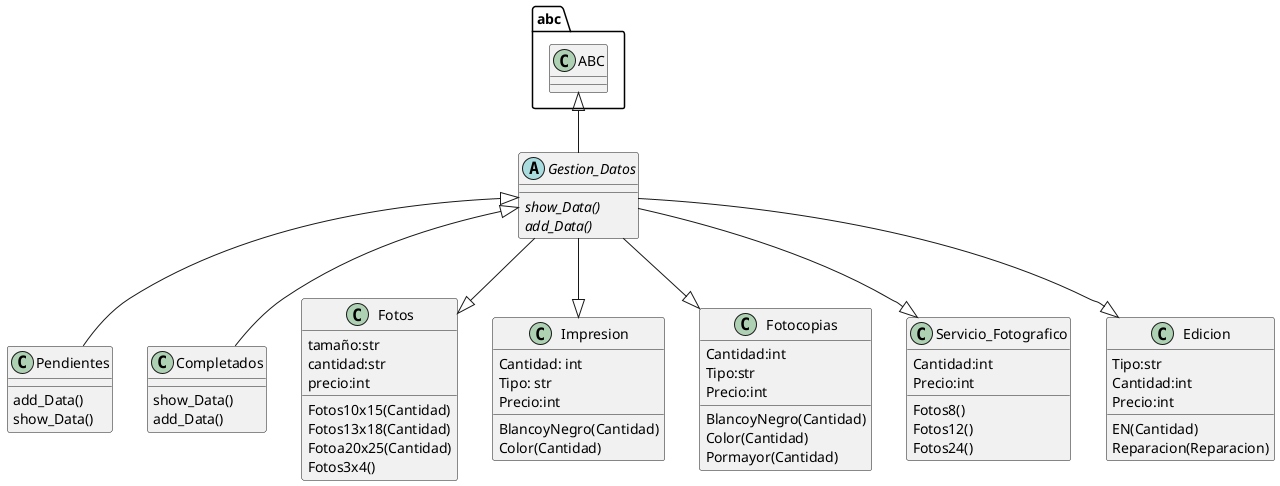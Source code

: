 @startuml
class abc.ABC{
}
Abstract Gestion_Datos{
{Abstract} show_Data()
{Abstract} add_Data()

}
class Pendientes{
add_Data()
show_Data()
}
class Completados{
show_Data()
add_Data()
}
class Fotos{
tamaño:str
cantidad:str
precio:int
Fotos10x15(Cantidad)
Fotos13x18(Cantidad)
Fotoa20x25(Cantidad)
Fotos3x4()
}
class Impresion{
Cantidad: int
Tipo: str
Precio:int
BlancoyNegro(Cantidad)
Color(Cantidad)
}
class Fotocopias{
Cantidad:int
Tipo:str
Precio:int
BlancoyNegro(Cantidad)
Color(Cantidad)
Pormayor(Cantidad)
}
class Servicio_Fotografico{
Cantidad:int
Precio:int
Fotos8()
Fotos12()
Fotos24()

}
class Edicion{
Tipo:str
Cantidad:int
Precio:int
EN(Cantidad)
Reparacion(Reparacion)
}
Gestion_Datos --|> Edicion
Gestion_Datos --|> Servicio_Fotografico
Gestion_Datos --|> Fotocopias
Gestion_Datos --|> Impresion
Gestion_Datos --|> Fotos
Gestion_Datos <|-- Pendientes
Gestion_Datos <|--Completados
abc.ABC <|-- Gestion_Datos
@enduml
